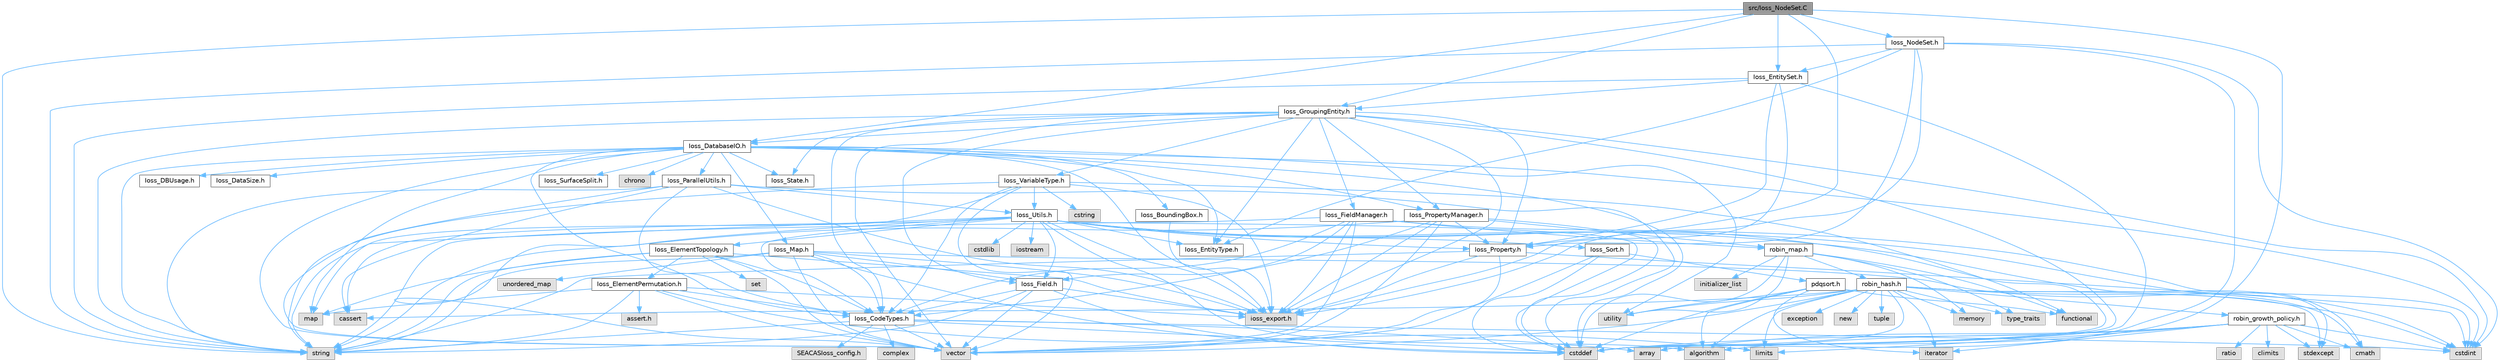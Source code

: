 digraph "src/Ioss_NodeSet.C"
{
 // INTERACTIVE_SVG=YES
 // LATEX_PDF_SIZE
  bgcolor="transparent";
  edge [fontname=Helvetica,fontsize=10,labelfontname=Helvetica,labelfontsize=10];
  node [fontname=Helvetica,fontsize=10,shape=box,height=0.2,width=0.4];
  Node1 [id="Node000001",label="src/Ioss_NodeSet.C",height=0.2,width=0.4,color="gray40", fillcolor="grey60", style="filled", fontcolor="black",tooltip=" "];
  Node1 -> Node2 [id="edge1_Node000001_Node000002",color="steelblue1",style="solid",tooltip=" "];
  Node2 [id="Node000002",label="Ioss_DatabaseIO.h",height=0.2,width=0.4,color="grey40", fillcolor="white", style="filled",URL="$Ioss__DatabaseIO_8h.html",tooltip=" "];
  Node2 -> Node3 [id="edge2_Node000002_Node000003",color="steelblue1",style="solid",tooltip=" "];
  Node3 [id="Node000003",label="ioss_export.h",height=0.2,width=0.4,color="grey60", fillcolor="#E0E0E0", style="filled",tooltip=" "];
  Node2 -> Node4 [id="edge3_Node000002_Node000004",color="steelblue1",style="solid",tooltip=" "];
  Node4 [id="Node000004",label="Ioss_BoundingBox.h",height=0.2,width=0.4,color="grey40", fillcolor="white", style="filled",URL="$Ioss__BoundingBox_8h.html",tooltip=" "];
  Node4 -> Node3 [id="edge4_Node000004_Node000003",color="steelblue1",style="solid",tooltip=" "];
  Node2 -> Node5 [id="edge5_Node000002_Node000005",color="steelblue1",style="solid",tooltip=" "];
  Node5 [id="Node000005",label="Ioss_CodeTypes.h",height=0.2,width=0.4,color="grey40", fillcolor="white", style="filled",URL="$Ioss__CodeTypes_8h.html",tooltip=" "];
  Node5 -> Node6 [id="edge6_Node000005_Node000006",color="steelblue1",style="solid",tooltip=" "];
  Node6 [id="Node000006",label="array",height=0.2,width=0.4,color="grey60", fillcolor="#E0E0E0", style="filled",tooltip=" "];
  Node5 -> Node7 [id="edge7_Node000005_Node000007",color="steelblue1",style="solid",tooltip=" "];
  Node7 [id="Node000007",label="cstddef",height=0.2,width=0.4,color="grey60", fillcolor="#E0E0E0", style="filled",tooltip=" "];
  Node5 -> Node8 [id="edge8_Node000005_Node000008",color="steelblue1",style="solid",tooltip=" "];
  Node8 [id="Node000008",label="cstdint",height=0.2,width=0.4,color="grey60", fillcolor="#E0E0E0", style="filled",tooltip=" "];
  Node5 -> Node9 [id="edge9_Node000005_Node000009",color="steelblue1",style="solid",tooltip=" "];
  Node9 [id="Node000009",label="string",height=0.2,width=0.4,color="grey60", fillcolor="#E0E0E0", style="filled",tooltip=" "];
  Node5 -> Node10 [id="edge10_Node000005_Node000010",color="steelblue1",style="solid",tooltip=" "];
  Node10 [id="Node000010",label="vector",height=0.2,width=0.4,color="grey60", fillcolor="#E0E0E0", style="filled",tooltip=" "];
  Node5 -> Node11 [id="edge11_Node000005_Node000011",color="steelblue1",style="solid",tooltip=" "];
  Node11 [id="Node000011",label="SEACASIoss_config.h",height=0.2,width=0.4,color="grey60", fillcolor="#E0E0E0", style="filled",tooltip=" "];
  Node5 -> Node12 [id="edge12_Node000005_Node000012",color="steelblue1",style="solid",tooltip=" "];
  Node12 [id="Node000012",label="complex",height=0.2,width=0.4,color="grey60", fillcolor="#E0E0E0", style="filled",tooltip=" "];
  Node2 -> Node13 [id="edge13_Node000002_Node000013",color="steelblue1",style="solid",tooltip=" "];
  Node13 [id="Node000013",label="Ioss_DBUsage.h",height=0.2,width=0.4,color="grey40", fillcolor="white", style="filled",URL="$Ioss__DBUsage_8h.html",tooltip=" "];
  Node2 -> Node14 [id="edge14_Node000002_Node000014",color="steelblue1",style="solid",tooltip=" "];
  Node14 [id="Node000014",label="Ioss_DataSize.h",height=0.2,width=0.4,color="grey40", fillcolor="white", style="filled",URL="$Ioss__DataSize_8h.html",tooltip=" "];
  Node2 -> Node15 [id="edge15_Node000002_Node000015",color="steelblue1",style="solid",tooltip=" "];
  Node15 [id="Node000015",label="Ioss_EntityType.h",height=0.2,width=0.4,color="grey40", fillcolor="white", style="filled",URL="$Ioss__EntityType_8h.html",tooltip=" "];
  Node2 -> Node16 [id="edge16_Node000002_Node000016",color="steelblue1",style="solid",tooltip=" "];
  Node16 [id="Node000016",label="Ioss_Map.h",height=0.2,width=0.4,color="grey40", fillcolor="white", style="filled",URL="$Ioss__Map_8h.html",tooltip=" "];
  Node16 -> Node3 [id="edge17_Node000016_Node000003",color="steelblue1",style="solid",tooltip=" "];
  Node16 -> Node5 [id="edge18_Node000016_Node000005",color="steelblue1",style="solid",tooltip=" "];
  Node16 -> Node17 [id="edge19_Node000016_Node000017",color="steelblue1",style="solid",tooltip=" "];
  Node17 [id="Node000017",label="Ioss_Field.h",height=0.2,width=0.4,color="grey40", fillcolor="white", style="filled",URL="$Ioss__Field_8h.html",tooltip=" "];
  Node17 -> Node3 [id="edge20_Node000017_Node000003",color="steelblue1",style="solid",tooltip=" "];
  Node17 -> Node5 [id="edge21_Node000017_Node000005",color="steelblue1",style="solid",tooltip=" "];
  Node17 -> Node7 [id="edge22_Node000017_Node000007",color="steelblue1",style="solid",tooltip=" "];
  Node17 -> Node9 [id="edge23_Node000017_Node000009",color="steelblue1",style="solid",tooltip=" "];
  Node17 -> Node10 [id="edge24_Node000017_Node000010",color="steelblue1",style="solid",tooltip=" "];
  Node16 -> Node7 [id="edge25_Node000016_Node000007",color="steelblue1",style="solid",tooltip=" "];
  Node16 -> Node8 [id="edge26_Node000016_Node000008",color="steelblue1",style="solid",tooltip=" "];
  Node16 -> Node9 [id="edge27_Node000016_Node000009",color="steelblue1",style="solid",tooltip=" "];
  Node16 -> Node10 [id="edge28_Node000016_Node000010",color="steelblue1",style="solid",tooltip=" "];
  Node16 -> Node18 [id="edge29_Node000016_Node000018",color="steelblue1",style="solid",tooltip=" "];
  Node18 [id="Node000018",label="unordered_map",height=0.2,width=0.4,color="grey60", fillcolor="#E0E0E0", style="filled",tooltip=" "];
  Node2 -> Node19 [id="edge30_Node000002_Node000019",color="steelblue1",style="solid",tooltip=" "];
  Node19 [id="Node000019",label="Ioss_ParallelUtils.h",height=0.2,width=0.4,color="grey40", fillcolor="white", style="filled",URL="$Ioss__ParallelUtils_8h.html",tooltip=" "];
  Node19 -> Node3 [id="edge31_Node000019_Node000003",color="steelblue1",style="solid",tooltip=" "];
  Node19 -> Node5 [id="edge32_Node000019_Node000005",color="steelblue1",style="solid",tooltip=" "];
  Node19 -> Node20 [id="edge33_Node000019_Node000020",color="steelblue1",style="solid",tooltip=" "];
  Node20 [id="Node000020",label="Ioss_Utils.h",height=0.2,width=0.4,color="grey40", fillcolor="white", style="filled",URL="$Ioss__Utils_8h.html",tooltip=" "];
  Node20 -> Node3 [id="edge34_Node000020_Node000003",color="steelblue1",style="solid",tooltip=" "];
  Node20 -> Node5 [id="edge35_Node000020_Node000005",color="steelblue1",style="solid",tooltip=" "];
  Node20 -> Node21 [id="edge36_Node000020_Node000021",color="steelblue1",style="solid",tooltip=" "];
  Node21 [id="Node000021",label="Ioss_ElementTopology.h",height=0.2,width=0.4,color="grey40", fillcolor="white", style="filled",URL="$Ioss__ElementTopology_8h.html",tooltip=" "];
  Node21 -> Node3 [id="edge37_Node000021_Node000003",color="steelblue1",style="solid",tooltip=" "];
  Node21 -> Node5 [id="edge38_Node000021_Node000005",color="steelblue1",style="solid",tooltip=" "];
  Node21 -> Node22 [id="edge39_Node000021_Node000022",color="steelblue1",style="solid",tooltip=" "];
  Node22 [id="Node000022",label="Ioss_ElementPermutation.h",height=0.2,width=0.4,color="grey40", fillcolor="white", style="filled",URL="$Ioss__ElementPermutation_8h.html",tooltip=" "];
  Node22 -> Node3 [id="edge40_Node000022_Node000003",color="steelblue1",style="solid",tooltip=" "];
  Node22 -> Node5 [id="edge41_Node000022_Node000005",color="steelblue1",style="solid",tooltip=" "];
  Node22 -> Node23 [id="edge42_Node000022_Node000023",color="steelblue1",style="solid",tooltip=" "];
  Node23 [id="Node000023",label="assert.h",height=0.2,width=0.4,color="grey60", fillcolor="#E0E0E0", style="filled",tooltip=" "];
  Node22 -> Node24 [id="edge43_Node000022_Node000024",color="steelblue1",style="solid",tooltip=" "];
  Node24 [id="Node000024",label="limits",height=0.2,width=0.4,color="grey60", fillcolor="#E0E0E0", style="filled",tooltip=" "];
  Node22 -> Node25 [id="edge44_Node000022_Node000025",color="steelblue1",style="solid",tooltip=" "];
  Node25 [id="Node000025",label="map",height=0.2,width=0.4,color="grey60", fillcolor="#E0E0E0", style="filled",tooltip=" "];
  Node22 -> Node9 [id="edge45_Node000022_Node000009",color="steelblue1",style="solid",tooltip=" "];
  Node22 -> Node10 [id="edge46_Node000022_Node000010",color="steelblue1",style="solid",tooltip=" "];
  Node21 -> Node25 [id="edge47_Node000021_Node000025",color="steelblue1",style="solid",tooltip=" "];
  Node21 -> Node26 [id="edge48_Node000021_Node000026",color="steelblue1",style="solid",tooltip=" "];
  Node26 [id="Node000026",label="set",height=0.2,width=0.4,color="grey60", fillcolor="#E0E0E0", style="filled",tooltip=" "];
  Node21 -> Node9 [id="edge49_Node000021_Node000009",color="steelblue1",style="solid",tooltip=" "];
  Node21 -> Node10 [id="edge50_Node000021_Node000010",color="steelblue1",style="solid",tooltip=" "];
  Node20 -> Node15 [id="edge51_Node000020_Node000015",color="steelblue1",style="solid",tooltip=" "];
  Node20 -> Node17 [id="edge52_Node000020_Node000017",color="steelblue1",style="solid",tooltip=" "];
  Node20 -> Node27 [id="edge53_Node000020_Node000027",color="steelblue1",style="solid",tooltip=" "];
  Node27 [id="Node000027",label="Ioss_Property.h",height=0.2,width=0.4,color="grey40", fillcolor="white", style="filled",URL="$Ioss__Property_8h.html",tooltip=" "];
  Node27 -> Node3 [id="edge54_Node000027_Node000003",color="steelblue1",style="solid",tooltip=" "];
  Node27 -> Node8 [id="edge55_Node000027_Node000008",color="steelblue1",style="solid",tooltip=" "];
  Node27 -> Node9 [id="edge56_Node000027_Node000009",color="steelblue1",style="solid",tooltip=" "];
  Node27 -> Node10 [id="edge57_Node000027_Node000010",color="steelblue1",style="solid",tooltip=" "];
  Node20 -> Node28 [id="edge58_Node000020_Node000028",color="steelblue1",style="solid",tooltip=" "];
  Node28 [id="Node000028",label="Ioss_Sort.h",height=0.2,width=0.4,color="grey40", fillcolor="white", style="filled",URL="$Ioss__Sort_8h.html",tooltip=" "];
  Node28 -> Node29 [id="edge59_Node000028_Node000029",color="steelblue1",style="solid",tooltip=" "];
  Node29 [id="Node000029",label="pdqsort.h",height=0.2,width=0.4,color="grey40", fillcolor="white", style="filled",URL="$pdqsort_8h.html",tooltip=" "];
  Node29 -> Node30 [id="edge60_Node000029_Node000030",color="steelblue1",style="solid",tooltip=" "];
  Node30 [id="Node000030",label="algorithm",height=0.2,width=0.4,color="grey60", fillcolor="#E0E0E0", style="filled",tooltip=" "];
  Node29 -> Node7 [id="edge61_Node000029_Node000007",color="steelblue1",style="solid",tooltip=" "];
  Node29 -> Node31 [id="edge62_Node000029_Node000031",color="steelblue1",style="solid",tooltip=" "];
  Node31 [id="Node000031",label="functional",height=0.2,width=0.4,color="grey60", fillcolor="#E0E0E0", style="filled",tooltip=" "];
  Node29 -> Node32 [id="edge63_Node000029_Node000032",color="steelblue1",style="solid",tooltip=" "];
  Node32 [id="Node000032",label="iterator",height=0.2,width=0.4,color="grey60", fillcolor="#E0E0E0", style="filled",tooltip=" "];
  Node29 -> Node33 [id="edge64_Node000029_Node000033",color="steelblue1",style="solid",tooltip=" "];
  Node33 [id="Node000033",label="utility",height=0.2,width=0.4,color="grey60", fillcolor="#E0E0E0", style="filled",tooltip=" "];
  Node28 -> Node7 [id="edge65_Node000028_Node000007",color="steelblue1",style="solid",tooltip=" "];
  Node28 -> Node10 [id="edge66_Node000028_Node000010",color="steelblue1",style="solid",tooltip=" "];
  Node20 -> Node30 [id="edge67_Node000020_Node000030",color="steelblue1",style="solid",tooltip=" "];
  Node20 -> Node34 [id="edge68_Node000020_Node000034",color="steelblue1",style="solid",tooltip=" "];
  Node34 [id="Node000034",label="cassert",height=0.2,width=0.4,color="grey60", fillcolor="#E0E0E0", style="filled",tooltip=" "];
  Node20 -> Node35 [id="edge69_Node000020_Node000035",color="steelblue1",style="solid",tooltip=" "];
  Node35 [id="Node000035",label="cmath",height=0.2,width=0.4,color="grey60", fillcolor="#E0E0E0", style="filled",tooltip=" "];
  Node20 -> Node7 [id="edge70_Node000020_Node000007",color="steelblue1",style="solid",tooltip=" "];
  Node20 -> Node8 [id="edge71_Node000020_Node000008",color="steelblue1",style="solid",tooltip=" "];
  Node20 -> Node36 [id="edge72_Node000020_Node000036",color="steelblue1",style="solid",tooltip=" "];
  Node36 [id="Node000036",label="cstdlib",height=0.2,width=0.4,color="grey60", fillcolor="#E0E0E0", style="filled",tooltip=" "];
  Node20 -> Node37 [id="edge73_Node000020_Node000037",color="steelblue1",style="solid",tooltip=" "];
  Node37 [id="Node000037",label="iostream",height=0.2,width=0.4,color="grey60", fillcolor="#E0E0E0", style="filled",tooltip=" "];
  Node20 -> Node38 [id="edge74_Node000020_Node000038",color="steelblue1",style="solid",tooltip=" "];
  Node38 [id="Node000038",label="stdexcept",height=0.2,width=0.4,color="grey60", fillcolor="#E0E0E0", style="filled",tooltip=" "];
  Node20 -> Node9 [id="edge75_Node000020_Node000009",color="steelblue1",style="solid",tooltip=" "];
  Node20 -> Node10 [id="edge76_Node000020_Node000010",color="steelblue1",style="solid",tooltip=" "];
  Node19 -> Node34 [id="edge77_Node000019_Node000034",color="steelblue1",style="solid",tooltip=" "];
  Node19 -> Node7 [id="edge78_Node000019_Node000007",color="steelblue1",style="solid",tooltip=" "];
  Node19 -> Node9 [id="edge79_Node000019_Node000009",color="steelblue1",style="solid",tooltip=" "];
  Node19 -> Node10 [id="edge80_Node000019_Node000010",color="steelblue1",style="solid",tooltip=" "];
  Node2 -> Node39 [id="edge81_Node000002_Node000039",color="steelblue1",style="solid",tooltip=" "];
  Node39 [id="Node000039",label="Ioss_PropertyManager.h",height=0.2,width=0.4,color="grey40", fillcolor="white", style="filled",URL="$Ioss__PropertyManager_8h.html",tooltip=" "];
  Node39 -> Node3 [id="edge82_Node000039_Node000003",color="steelblue1",style="solid",tooltip=" "];
  Node39 -> Node5 [id="edge83_Node000039_Node000005",color="steelblue1",style="solid",tooltip=" "];
  Node39 -> Node27 [id="edge84_Node000039_Node000027",color="steelblue1",style="solid",tooltip=" "];
  Node39 -> Node7 [id="edge85_Node000039_Node000007",color="steelblue1",style="solid",tooltip=" "];
  Node39 -> Node9 [id="edge86_Node000039_Node000009",color="steelblue1",style="solid",tooltip=" "];
  Node39 -> Node10 [id="edge87_Node000039_Node000010",color="steelblue1",style="solid",tooltip=" "];
  Node39 -> Node40 [id="edge88_Node000039_Node000040",color="steelblue1",style="solid",tooltip=" "];
  Node40 [id="Node000040",label="robin_map.h",height=0.2,width=0.4,color="grey40", fillcolor="white", style="filled",URL="$robin__map_8h.html",tooltip=" "];
  Node40 -> Node7 [id="edge89_Node000040_Node000007",color="steelblue1",style="solid",tooltip=" "];
  Node40 -> Node31 [id="edge90_Node000040_Node000031",color="steelblue1",style="solid",tooltip=" "];
  Node40 -> Node41 [id="edge91_Node000040_Node000041",color="steelblue1",style="solid",tooltip=" "];
  Node41 [id="Node000041",label="initializer_list",height=0.2,width=0.4,color="grey60", fillcolor="#E0E0E0", style="filled",tooltip=" "];
  Node40 -> Node42 [id="edge92_Node000040_Node000042",color="steelblue1",style="solid",tooltip=" "];
  Node42 [id="Node000042",label="memory",height=0.2,width=0.4,color="grey60", fillcolor="#E0E0E0", style="filled",tooltip=" "];
  Node40 -> Node43 [id="edge93_Node000040_Node000043",color="steelblue1",style="solid",tooltip=" "];
  Node43 [id="Node000043",label="type_traits",height=0.2,width=0.4,color="grey60", fillcolor="#E0E0E0", style="filled",tooltip=" "];
  Node40 -> Node33 [id="edge94_Node000040_Node000033",color="steelblue1",style="solid",tooltip=" "];
  Node40 -> Node44 [id="edge95_Node000040_Node000044",color="steelblue1",style="solid",tooltip=" "];
  Node44 [id="Node000044",label="robin_hash.h",height=0.2,width=0.4,color="grey40", fillcolor="white", style="filled",URL="$robin__hash_8h.html",tooltip=" "];
  Node44 -> Node30 [id="edge96_Node000044_Node000030",color="steelblue1",style="solid",tooltip=" "];
  Node44 -> Node34 [id="edge97_Node000044_Node000034",color="steelblue1",style="solid",tooltip=" "];
  Node44 -> Node35 [id="edge98_Node000044_Node000035",color="steelblue1",style="solid",tooltip=" "];
  Node44 -> Node7 [id="edge99_Node000044_Node000007",color="steelblue1",style="solid",tooltip=" "];
  Node44 -> Node8 [id="edge100_Node000044_Node000008",color="steelblue1",style="solid",tooltip=" "];
  Node44 -> Node45 [id="edge101_Node000044_Node000045",color="steelblue1",style="solid",tooltip=" "];
  Node45 [id="Node000045",label="exception",height=0.2,width=0.4,color="grey60", fillcolor="#E0E0E0", style="filled",tooltip=" "];
  Node44 -> Node32 [id="edge102_Node000044_Node000032",color="steelblue1",style="solid",tooltip=" "];
  Node44 -> Node24 [id="edge103_Node000044_Node000024",color="steelblue1",style="solid",tooltip=" "];
  Node44 -> Node42 [id="edge104_Node000044_Node000042",color="steelblue1",style="solid",tooltip=" "];
  Node44 -> Node46 [id="edge105_Node000044_Node000046",color="steelblue1",style="solid",tooltip=" "];
  Node46 [id="Node000046",label="new",height=0.2,width=0.4,color="grey60", fillcolor="#E0E0E0", style="filled",tooltip=" "];
  Node44 -> Node38 [id="edge106_Node000044_Node000038",color="steelblue1",style="solid",tooltip=" "];
  Node44 -> Node47 [id="edge107_Node000044_Node000047",color="steelblue1",style="solid",tooltip=" "];
  Node47 [id="Node000047",label="tuple",height=0.2,width=0.4,color="grey60", fillcolor="#E0E0E0", style="filled",tooltip=" "];
  Node44 -> Node43 [id="edge108_Node000044_Node000043",color="steelblue1",style="solid",tooltip=" "];
  Node44 -> Node33 [id="edge109_Node000044_Node000033",color="steelblue1",style="solid",tooltip=" "];
  Node44 -> Node10 [id="edge110_Node000044_Node000010",color="steelblue1",style="solid",tooltip=" "];
  Node44 -> Node48 [id="edge111_Node000044_Node000048",color="steelblue1",style="solid",tooltip=" "];
  Node48 [id="Node000048",label="robin_growth_policy.h",height=0.2,width=0.4,color="grey40", fillcolor="white", style="filled",URL="$robin__growth__policy_8h.html",tooltip=" "];
  Node48 -> Node30 [id="edge112_Node000048_Node000030",color="steelblue1",style="solid",tooltip=" "];
  Node48 -> Node6 [id="edge113_Node000048_Node000006",color="steelblue1",style="solid",tooltip=" "];
  Node48 -> Node49 [id="edge114_Node000048_Node000049",color="steelblue1",style="solid",tooltip=" "];
  Node49 [id="Node000049",label="climits",height=0.2,width=0.4,color="grey60", fillcolor="#E0E0E0", style="filled",tooltip=" "];
  Node48 -> Node35 [id="edge115_Node000048_Node000035",color="steelblue1",style="solid",tooltip=" "];
  Node48 -> Node7 [id="edge116_Node000048_Node000007",color="steelblue1",style="solid",tooltip=" "];
  Node48 -> Node8 [id="edge117_Node000048_Node000008",color="steelblue1",style="solid",tooltip=" "];
  Node48 -> Node32 [id="edge118_Node000048_Node000032",color="steelblue1",style="solid",tooltip=" "];
  Node48 -> Node24 [id="edge119_Node000048_Node000024",color="steelblue1",style="solid",tooltip=" "];
  Node48 -> Node50 [id="edge120_Node000048_Node000050",color="steelblue1",style="solid",tooltip=" "];
  Node50 [id="Node000050",label="ratio",height=0.2,width=0.4,color="grey60", fillcolor="#E0E0E0", style="filled",tooltip=" "];
  Node48 -> Node38 [id="edge121_Node000048_Node000038",color="steelblue1",style="solid",tooltip=" "];
  Node2 -> Node51 [id="edge122_Node000002_Node000051",color="steelblue1",style="solid",tooltip=" "];
  Node51 [id="Node000051",label="Ioss_State.h",height=0.2,width=0.4,color="grey40", fillcolor="white", style="filled",URL="$Ioss__State_8h.html",tooltip=" "];
  Node2 -> Node52 [id="edge123_Node000002_Node000052",color="steelblue1",style="solid",tooltip=" "];
  Node52 [id="Node000052",label="Ioss_SurfaceSplit.h",height=0.2,width=0.4,color="grey40", fillcolor="white", style="filled",URL="$Ioss__SurfaceSplit_8h.html",tooltip=" "];
  Node2 -> Node53 [id="edge124_Node000002_Node000053",color="steelblue1",style="solid",tooltip=" "];
  Node53 [id="Node000053",label="chrono",height=0.2,width=0.4,color="grey60", fillcolor="#E0E0E0", style="filled",tooltip=" "];
  Node2 -> Node7 [id="edge125_Node000002_Node000007",color="steelblue1",style="solid",tooltip=" "];
  Node2 -> Node8 [id="edge126_Node000002_Node000008",color="steelblue1",style="solid",tooltip=" "];
  Node2 -> Node25 [id="edge127_Node000002_Node000025",color="steelblue1",style="solid",tooltip=" "];
  Node2 -> Node9 [id="edge128_Node000002_Node000009",color="steelblue1",style="solid",tooltip=" "];
  Node2 -> Node33 [id="edge129_Node000002_Node000033",color="steelblue1",style="solid",tooltip=" "];
  Node2 -> Node10 [id="edge130_Node000002_Node000010",color="steelblue1",style="solid",tooltip=" "];
  Node1 -> Node54 [id="edge131_Node000001_Node000054",color="steelblue1",style="solid",tooltip=" "];
  Node54 [id="Node000054",label="Ioss_NodeSet.h",height=0.2,width=0.4,color="grey40", fillcolor="white", style="filled",URL="$Ioss__NodeSet_8h.html",tooltip=" "];
  Node54 -> Node3 [id="edge132_Node000054_Node000003",color="steelblue1",style="solid",tooltip=" "];
  Node54 -> Node15 [id="edge133_Node000054_Node000015",color="steelblue1",style="solid",tooltip=" "];
  Node54 -> Node27 [id="edge134_Node000054_Node000027",color="steelblue1",style="solid",tooltip=" "];
  Node54 -> Node55 [id="edge135_Node000054_Node000055",color="steelblue1",style="solid",tooltip=" "];
  Node55 [id="Node000055",label="Ioss_EntitySet.h",height=0.2,width=0.4,color="grey40", fillcolor="white", style="filled",URL="$Ioss__EntitySet_8h.html",tooltip=" "];
  Node55 -> Node3 [id="edge136_Node000055_Node000003",color="steelblue1",style="solid",tooltip=" "];
  Node55 -> Node56 [id="edge137_Node000055_Node000056",color="steelblue1",style="solid",tooltip=" "];
  Node56 [id="Node000056",label="Ioss_GroupingEntity.h",height=0.2,width=0.4,color="grey40", fillcolor="white", style="filled",URL="$Ioss__GroupingEntity_8h.html",tooltip=" "];
  Node56 -> Node3 [id="edge138_Node000056_Node000003",color="steelblue1",style="solid",tooltip=" "];
  Node56 -> Node5 [id="edge139_Node000056_Node000005",color="steelblue1",style="solid",tooltip=" "];
  Node56 -> Node2 [id="edge140_Node000056_Node000002",color="steelblue1",style="solid",tooltip=" "];
  Node56 -> Node15 [id="edge141_Node000056_Node000015",color="steelblue1",style="solid",tooltip=" "];
  Node56 -> Node17 [id="edge142_Node000056_Node000017",color="steelblue1",style="solid",tooltip=" "];
  Node56 -> Node57 [id="edge143_Node000056_Node000057",color="steelblue1",style="solid",tooltip=" "];
  Node57 [id="Node000057",label="Ioss_FieldManager.h",height=0.2,width=0.4,color="grey40", fillcolor="white", style="filled",URL="$Ioss__FieldManager_8h.html",tooltip=" "];
  Node57 -> Node3 [id="edge144_Node000057_Node000003",color="steelblue1",style="solid",tooltip=" "];
  Node57 -> Node5 [id="edge145_Node000057_Node000005",color="steelblue1",style="solid",tooltip=" "];
  Node57 -> Node17 [id="edge146_Node000057_Node000017",color="steelblue1",style="solid",tooltip=" "];
  Node57 -> Node7 [id="edge147_Node000057_Node000007",color="steelblue1",style="solid",tooltip=" "];
  Node57 -> Node9 [id="edge148_Node000057_Node000009",color="steelblue1",style="solid",tooltip=" "];
  Node57 -> Node10 [id="edge149_Node000057_Node000010",color="steelblue1",style="solid",tooltip=" "];
  Node57 -> Node40 [id="edge150_Node000057_Node000040",color="steelblue1",style="solid",tooltip=" "];
  Node56 -> Node27 [id="edge151_Node000056_Node000027",color="steelblue1",style="solid",tooltip=" "];
  Node56 -> Node39 [id="edge152_Node000056_Node000039",color="steelblue1",style="solid",tooltip=" "];
  Node56 -> Node51 [id="edge153_Node000056_Node000051",color="steelblue1",style="solid",tooltip=" "];
  Node56 -> Node58 [id="edge154_Node000056_Node000058",color="steelblue1",style="solid",tooltip=" "];
  Node58 [id="Node000058",label="Ioss_VariableType.h",height=0.2,width=0.4,color="grey40", fillcolor="white", style="filled",URL="$Ioss__VariableType_8h.html",tooltip=" "];
  Node58 -> Node3 [id="edge155_Node000058_Node000003",color="steelblue1",style="solid",tooltip=" "];
  Node58 -> Node5 [id="edge156_Node000058_Node000005",color="steelblue1",style="solid",tooltip=" "];
  Node58 -> Node20 [id="edge157_Node000058_Node000020",color="steelblue1",style="solid",tooltip=" "];
  Node58 -> Node59 [id="edge158_Node000058_Node000059",color="steelblue1",style="solid",tooltip=" "];
  Node59 [id="Node000059",label="cstring",height=0.2,width=0.4,color="grey60", fillcolor="#E0E0E0", style="filled",tooltip=" "];
  Node58 -> Node31 [id="edge159_Node000058_Node000031",color="steelblue1",style="solid",tooltip=" "];
  Node58 -> Node25 [id="edge160_Node000058_Node000025",color="steelblue1",style="solid",tooltip=" "];
  Node58 -> Node9 [id="edge161_Node000058_Node000009",color="steelblue1",style="solid",tooltip=" "];
  Node58 -> Node10 [id="edge162_Node000058_Node000010",color="steelblue1",style="solid",tooltip=" "];
  Node56 -> Node7 [id="edge163_Node000056_Node000007",color="steelblue1",style="solid",tooltip=" "];
  Node56 -> Node8 [id="edge164_Node000056_Node000008",color="steelblue1",style="solid",tooltip=" "];
  Node56 -> Node9 [id="edge165_Node000056_Node000009",color="steelblue1",style="solid",tooltip=" "];
  Node56 -> Node10 [id="edge166_Node000056_Node000010",color="steelblue1",style="solid",tooltip=" "];
  Node55 -> Node27 [id="edge167_Node000055_Node000027",color="steelblue1",style="solid",tooltip=" "];
  Node55 -> Node7 [id="edge168_Node000055_Node000007",color="steelblue1",style="solid",tooltip=" "];
  Node55 -> Node9 [id="edge169_Node000055_Node000009",color="steelblue1",style="solid",tooltip=" "];
  Node54 -> Node7 [id="edge170_Node000054_Node000007",color="steelblue1",style="solid",tooltip=" "];
  Node54 -> Node8 [id="edge171_Node000054_Node000008",color="steelblue1",style="solid",tooltip=" "];
  Node54 -> Node9 [id="edge172_Node000054_Node000009",color="steelblue1",style="solid",tooltip=" "];
  Node1 -> Node27 [id="edge173_Node000001_Node000027",color="steelblue1",style="solid",tooltip=" "];
  Node1 -> Node7 [id="edge174_Node000001_Node000007",color="steelblue1",style="solid",tooltip=" "];
  Node1 -> Node9 [id="edge175_Node000001_Node000009",color="steelblue1",style="solid",tooltip=" "];
  Node1 -> Node55 [id="edge176_Node000001_Node000055",color="steelblue1",style="solid",tooltip=" "];
  Node1 -> Node56 [id="edge177_Node000001_Node000056",color="steelblue1",style="solid",tooltip=" "];
}
